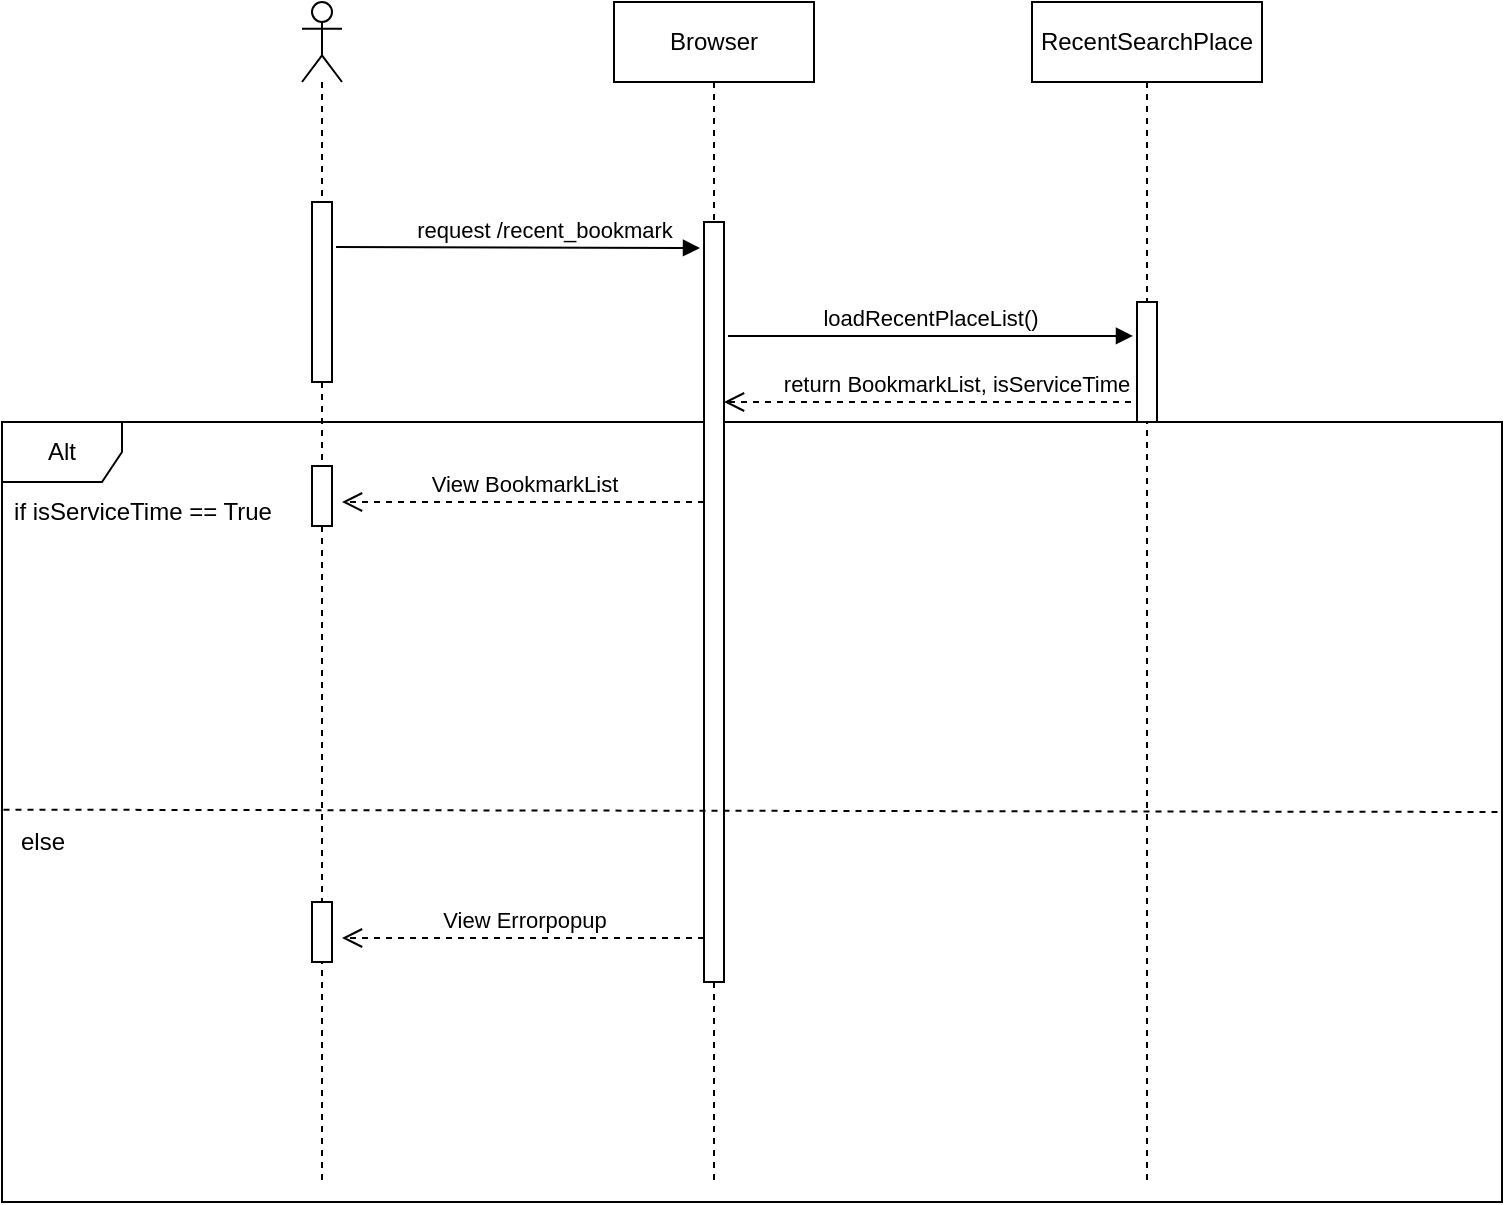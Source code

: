 <mxfile version="12.3.7" type="device" pages="1"><diagram name="Page-1" id="13e1069c-82ec-6db2-03f1-153e76fe0fe0"><mxGraphModel dx="2046" dy="1099" grid="1" gridSize="10" guides="1" tooltips="1" connect="1" arrows="1" fold="1" page="1" pageScale="1" pageWidth="1100" pageHeight="850" background="#ffffff" math="0" shadow="0"><root><mxCell id="0"/><mxCell id="1" parent="0"/><mxCell id="jBC3ex-zbW07cXEYceLW-4" value="Alt" style="shape=umlFrame;whiteSpace=wrap;html=1;" vertex="1" parent="1"><mxGeometry x="-1040" y="290" width="750" height="390" as="geometry"/></mxCell><mxCell id="iz7-vhJj3RXwBSRZVA31-11" value="" style="shape=umlLifeline;participant=umlActor;perimeter=lifelinePerimeter;whiteSpace=wrap;html=1;container=1;collapsible=0;recursiveResize=0;verticalAlign=top;spacingTop=36;labelBackgroundColor=#ffffff;outlineConnect=0;" parent="1" vertex="1"><mxGeometry x="-890" y="80" width="20" height="590" as="geometry"/></mxCell><mxCell id="iz7-vhJj3RXwBSRZVA31-20" value="" style="html=1;points=[];perimeter=orthogonalPerimeter;" parent="iz7-vhJj3RXwBSRZVA31-11" vertex="1"><mxGeometry x="5" y="232" width="10" height="30" as="geometry"/></mxCell><mxCell id="jBC3ex-zbW07cXEYceLW-8" value="" style="html=1;points=[];perimeter=orthogonalPerimeter;" vertex="1" parent="iz7-vhJj3RXwBSRZVA31-11"><mxGeometry x="5" y="450" width="10" height="30" as="geometry"/></mxCell><mxCell id="jBC3ex-zbW07cXEYceLW-9" value="View Errorpopup" style="html=1;verticalAlign=bottom;endArrow=open;dashed=1;endSize=8;" edge="1" parent="iz7-vhJj3RXwBSRZVA31-11"><mxGeometry relative="1" as="geometry"><mxPoint x="201" y="468" as="sourcePoint"/><mxPoint x="20" y="468" as="targetPoint"/></mxGeometry></mxCell><mxCell id="iz7-vhJj3RXwBSRZVA31-10" value="RecentSearchPlace" style="shape=umlLifeline;perimeter=lifelinePerimeter;whiteSpace=wrap;html=1;container=1;collapsible=0;recursiveResize=0;outlineConnect=0;" parent="1" vertex="1"><mxGeometry x="-525" y="80" width="115" height="590" as="geometry"/></mxCell><mxCell id="iz7-vhJj3RXwBSRZVA31-6" value="loadRecentPlaceList()" style="html=1;verticalAlign=bottom;endArrow=block;entryX=-0.2;entryY=0.283;entryDx=0;entryDy=0;entryPerimeter=0;" parent="iz7-vhJj3RXwBSRZVA31-10" target="iz7-vhJj3RXwBSRZVA31-2" edge="1"><mxGeometry width="80" relative="1" as="geometry"><mxPoint x="-152" y="167" as="sourcePoint"/><mxPoint x="-59" y="167" as="targetPoint"/></mxGeometry></mxCell><mxCell id="iz7-vhJj3RXwBSRZVA31-2" value="" style="html=1;points=[];perimeter=orthogonalPerimeter;" parent="iz7-vhJj3RXwBSRZVA31-10" vertex="1"><mxGeometry x="52.5" y="150" width="10" height="60" as="geometry"/></mxCell><mxCell id="iz7-vhJj3RXwBSRZVA31-4" value="return BookmarkList, isServiceTime" style="html=1;verticalAlign=bottom;endArrow=open;dashed=1;endSize=8;exitX=-0.3;exitY=0.833;exitDx=0;exitDy=0;exitPerimeter=0;" parent="iz7-vhJj3RXwBSRZVA31-10" source="iz7-vhJj3RXwBSRZVA31-2" edge="1"><mxGeometry x="-0.142" relative="1" as="geometry"><mxPoint x="34" y="200" as="sourcePoint"/><mxPoint x="-154" y="200" as="targetPoint"/><Array as="points"/><mxPoint as="offset"/></mxGeometry></mxCell><mxCell id="iz7-vhJj3RXwBSRZVA31-9" value="Browser" style="shape=umlLifeline;perimeter=lifelinePerimeter;whiteSpace=wrap;html=1;container=1;collapsible=0;recursiveResize=0;outlineConnect=0;" parent="1" vertex="1"><mxGeometry x="-734" y="80" width="100" height="590" as="geometry"/></mxCell><mxCell id="iz7-vhJj3RXwBSRZVA31-12" value="" style="html=1;points=[];perimeter=orthogonalPerimeter;" parent="iz7-vhJj3RXwBSRZVA31-9" vertex="1"><mxGeometry x="45" y="110" width="10" height="380" as="geometry"/></mxCell><mxCell id="iz7-vhJj3RXwBSRZVA31-3" value="request /recent_bookmark" style="html=1;verticalAlign=bottom;endArrow=block;exitX=1.2;exitY=0.25;exitDx=0;exitDy=0;exitPerimeter=0;" parent="1" source="iz7-vhJj3RXwBSRZVA31-5" edge="1"><mxGeometry x="0.145" width="80" relative="1" as="geometry"><mxPoint x="-864" y="201" as="sourcePoint"/><mxPoint x="-691" y="203" as="targetPoint"/><Array as="points"/><mxPoint as="offset"/></mxGeometry></mxCell><mxCell id="iz7-vhJj3RXwBSRZVA31-5" value="" style="html=1;points=[];perimeter=orthogonalPerimeter;" parent="1" vertex="1"><mxGeometry x="-885" y="180" width="10" height="90" as="geometry"/></mxCell><mxCell id="iz7-vhJj3RXwBSRZVA31-19" value="View BookmarkList" style="html=1;verticalAlign=bottom;endArrow=open;dashed=1;endSize=8;" parent="1" edge="1"><mxGeometry relative="1" as="geometry"><mxPoint x="-689" y="330" as="sourcePoint"/><mxPoint x="-870" y="330" as="targetPoint"/></mxGeometry></mxCell><mxCell id="jBC3ex-zbW07cXEYceLW-5" value="if isServiceTime == True" style="text;html=1;align=center;verticalAlign=middle;resizable=0;points=[];;autosize=1;" vertex="1" parent="1"><mxGeometry x="-1040" y="325" width="140" height="20" as="geometry"/></mxCell><mxCell id="jBC3ex-zbW07cXEYceLW-6" value="else" style="text;html=1;align=center;verticalAlign=middle;resizable=0;points=[];;autosize=1;" vertex="1" parent="1"><mxGeometry x="-1040" y="490" width="40" height="20" as="geometry"/></mxCell><mxCell id="jBC3ex-zbW07cXEYceLW-7" value="" style="endArrow=none;dashed=1;html=1;entryX=1;entryY=0.5;entryDx=0;entryDy=0;entryPerimeter=0;exitX=0.001;exitY=0.497;exitDx=0;exitDy=0;exitPerimeter=0;" edge="1" parent="1" source="jBC3ex-zbW07cXEYceLW-4" target="jBC3ex-zbW07cXEYceLW-4"><mxGeometry width="50" height="50" relative="1" as="geometry"><mxPoint x="-1040" y="435" as="sourcePoint"/><mxPoint x="-990" y="385" as="targetPoint"/></mxGeometry></mxCell></root></mxGraphModel></diagram></mxfile>